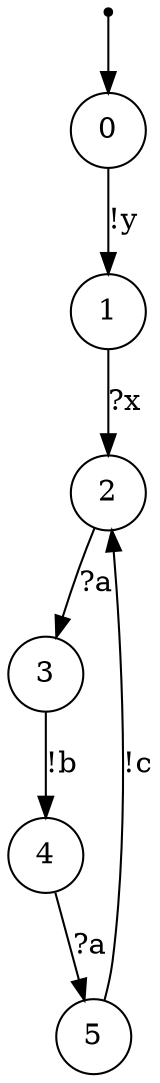 digraph {
 node [shape=point] ENTRY
 node [shape=circle]
 ENTRY -> 0
0 -> 1 [label="!y"]
1 -> 2 [label="?x"]
2 -> 3 [label="?a"]
3 -> 4 [label="!b"]
4 -> 5 [label="?a"]
5 -> 2 [label="!c"]
}